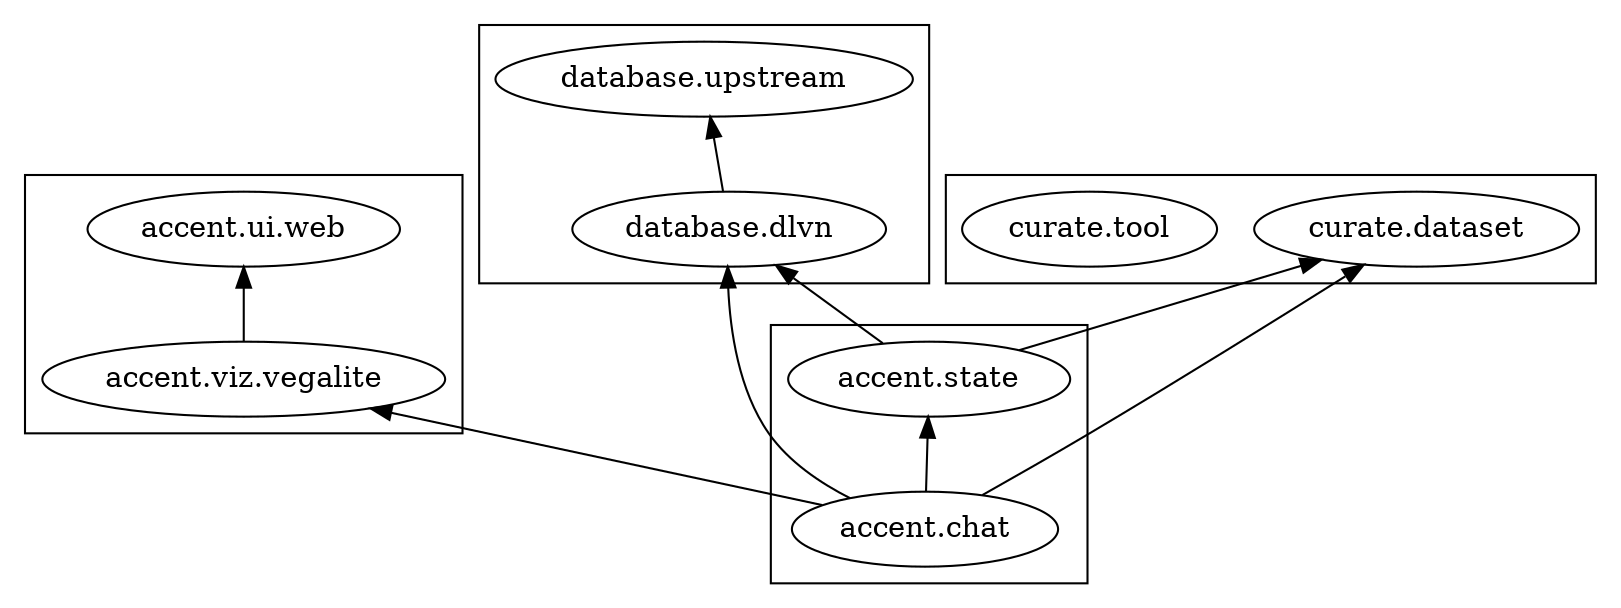 digraph G {
 
  rankdir=BT;
  
  subgraph cluster_dm_rag {
      
    db[label="database.dlvn"];
    db_up[label="database.upstream"];
    db -> db_up
    
      
  }
  
  subgraph cluster_ui {
      
    vegalite[label="accent.viz.vegalite"]
     web[label="accent.ui.web"]
     vegalite -> web
    
  }
  
  subgraph cluster_curate {
      
    curate_dataset[label="curate.dataset"];
    curate_tool[label="curate.tool"];    
      
  }
  
  subgraph cluster_accent {
    
    state[label="accent.state"]    
    state -> db
    state -> curate_dataset
       
     chat -> state
     chat[label="accent.chat"]
     chat -> curate_dataset
     chat -> db
     chat -> vegalite
     
  }

}